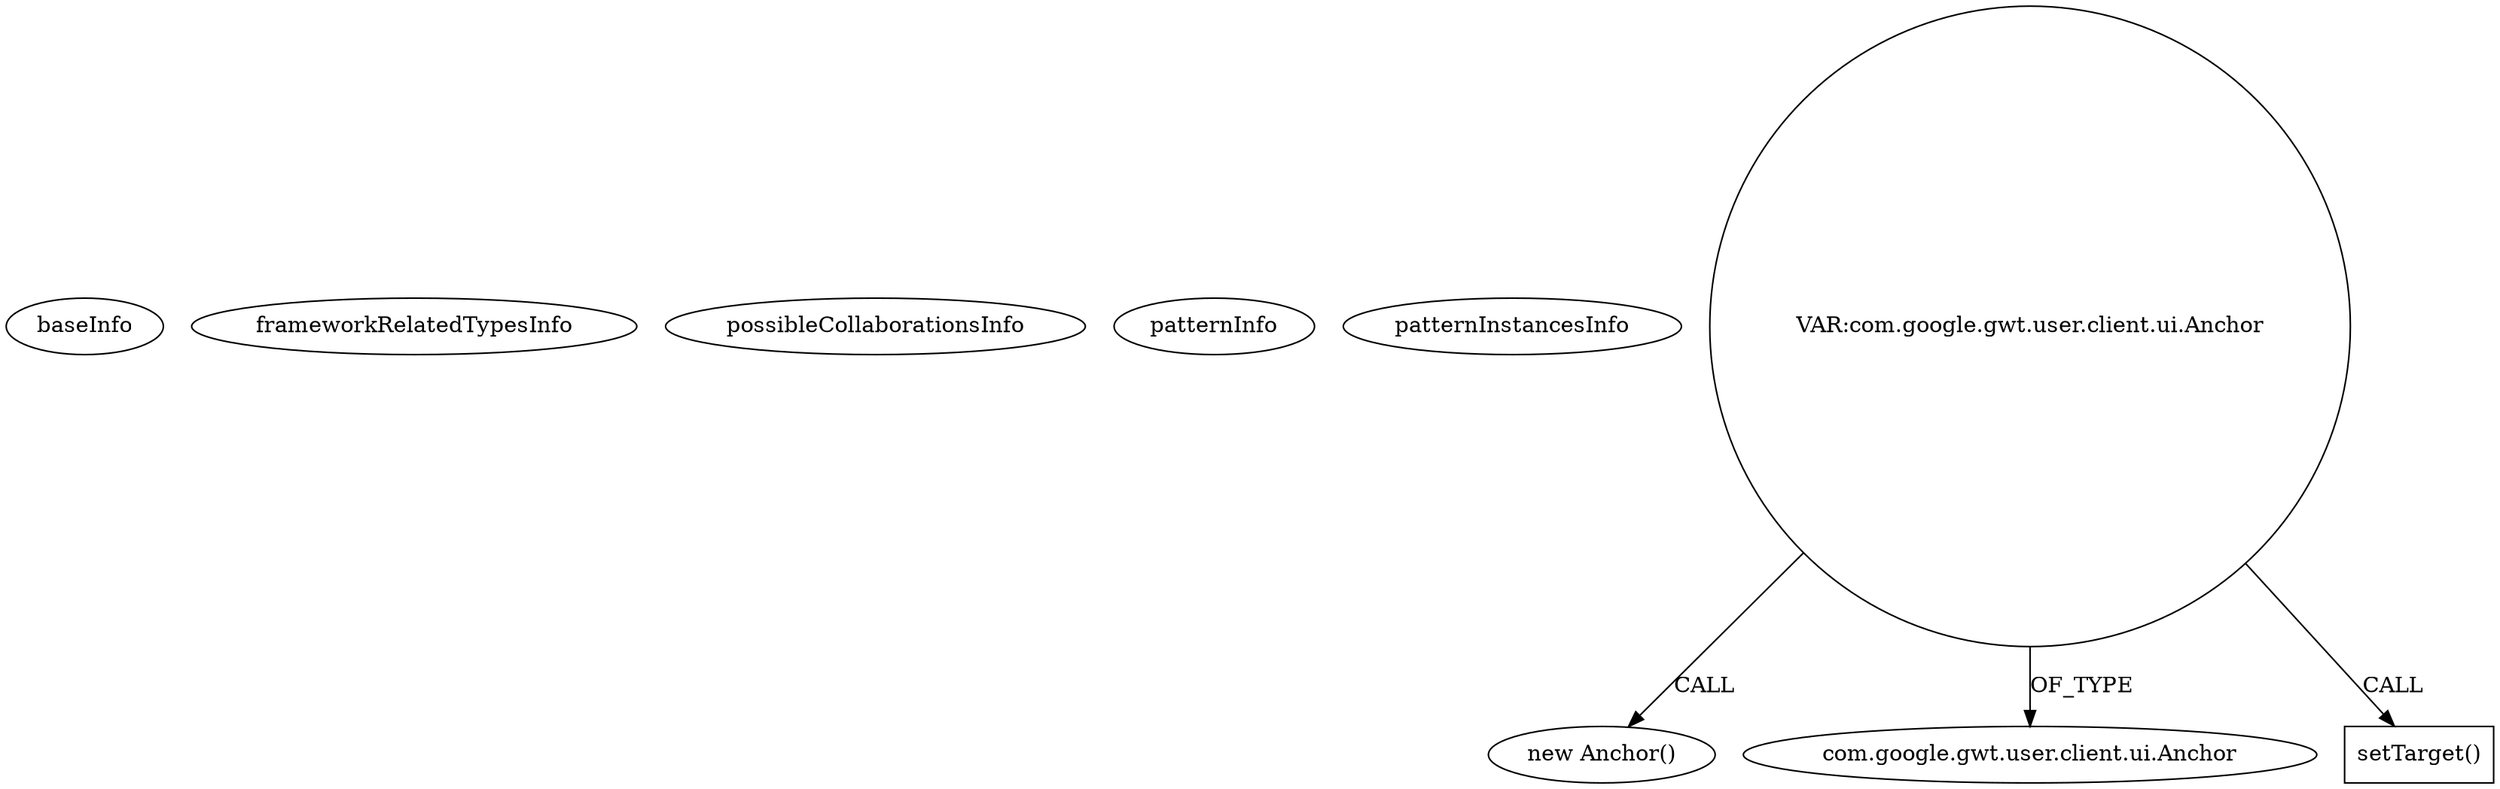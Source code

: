 digraph {
baseInfo[graphId=1044,category="pattern",isAnonymous=false,possibleRelation=false]
frameworkRelatedTypesInfo[]
possibleCollaborationsInfo[]
patternInfo[frequency=3.0,patternRootClient=null]
patternInstancesInfo[0="avida-cookmaster~/avida-cookmaster/cookmaster-master/src/cookmaster/client/TableWithCells.java~void initTable()~774",1="Max-Hailperin-MessageBoard~/Max-Hailperin-MessageBoard/MessageBoard-master/MessageBoard/src/edu/gac/mcs270/messageboard/client/MessageBoard.java~void updateMessages()~330",2="Max-Hailperin-MessageBoard~/Max-Hailperin-MessageBoard/MessageBoard-master/MessageBoard/src/edu/gac/mcs270/messageboard/client/MessageBoard.java~MessageBoard~324"]
44[label="new Anchor()",vertexType="CONSTRUCTOR_CALL",isFrameworkType=false]
45[label="VAR:com.google.gwt.user.client.ui.Anchor",vertexType="VARIABLE_EXPRESION",isFrameworkType=false,shape=circle]
46[label="com.google.gwt.user.client.ui.Anchor",vertexType="FRAMEWORK_CLASS_TYPE",isFrameworkType=false]
48[label="setTarget()",vertexType="INSIDE_CALL",isFrameworkType=false,shape=box]
45->48[label="CALL"]
45->46[label="OF_TYPE"]
45->44[label="CALL"]
}

